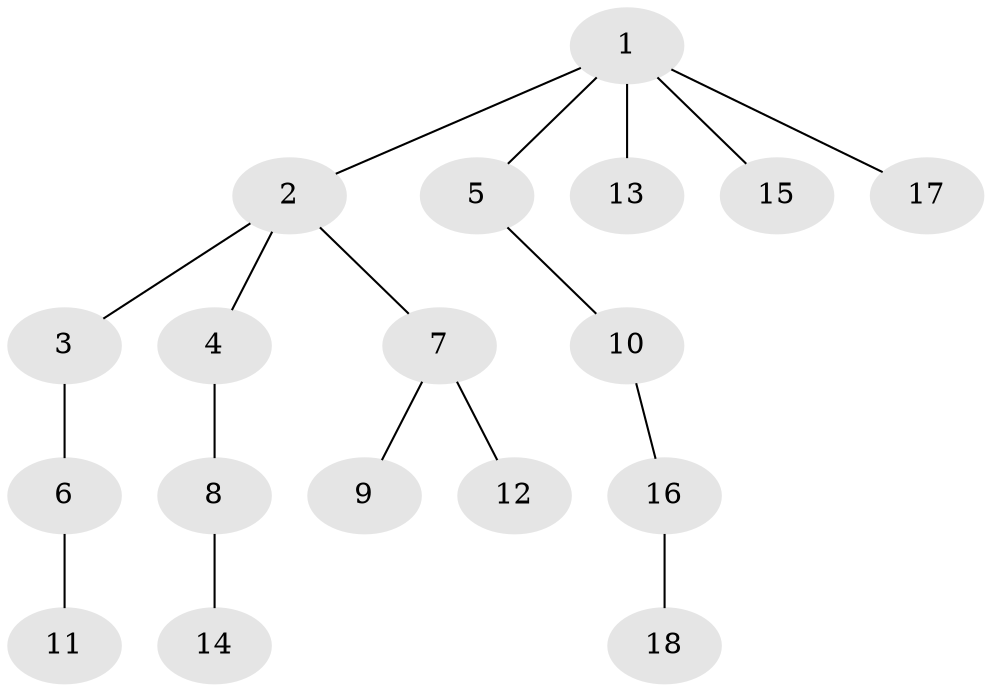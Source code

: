 // original degree distribution, {3: 0.1864406779661017, 4: 0.06779661016949153, 6: 0.01694915254237288, 5: 0.01694915254237288, 2: 0.23728813559322035, 1: 0.4745762711864407}
// Generated by graph-tools (version 1.1) at 2025/51/03/04/25 22:51:56]
// undirected, 18 vertices, 17 edges
graph export_dot {
  node [color=gray90,style=filled];
  1;
  2;
  3;
  4;
  5;
  6;
  7;
  8;
  9;
  10;
  11;
  12;
  13;
  14;
  15;
  16;
  17;
  18;
  1 -- 2 [weight=1.0];
  1 -- 5 [weight=1.0];
  1 -- 13 [weight=1.0];
  1 -- 15 [weight=1.0];
  1 -- 17 [weight=1.0];
  2 -- 3 [weight=1.0];
  2 -- 4 [weight=1.0];
  2 -- 7 [weight=1.0];
  3 -- 6 [weight=2.0];
  4 -- 8 [weight=1.0];
  5 -- 10 [weight=1.0];
  6 -- 11 [weight=1.0];
  7 -- 9 [weight=1.0];
  7 -- 12 [weight=2.0];
  8 -- 14 [weight=1.0];
  10 -- 16 [weight=1.0];
  16 -- 18 [weight=1.0];
}
